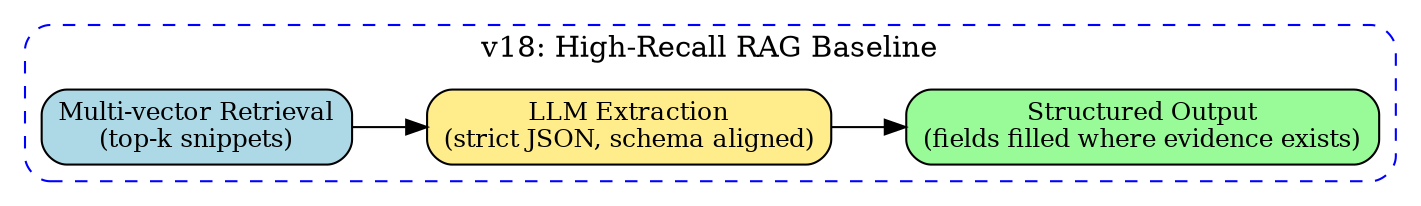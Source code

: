 digraph v18_pipeline {
    rankdir=LR;
    node [shape=box, style="rounded,filled", color=black, fillcolor=lightgray, fontsize=12];

    subgraph cluster_v18 {
        label="v18: High-Recall RAG Baseline";
        style="rounded,dashed";
        color=blue;

        retr [label="Multi-vector Retrieval\n(top-k snippets)", fillcolor=lightblue];
        llm [label="LLM Extraction\n(strict JSON, schema aligned)", fillcolor=lightgoldenrod1];
        out [label="Structured Output\n(fields filled where evidence exists)", fillcolor=palegreen];

        retr -> llm -> out;
    }
}
